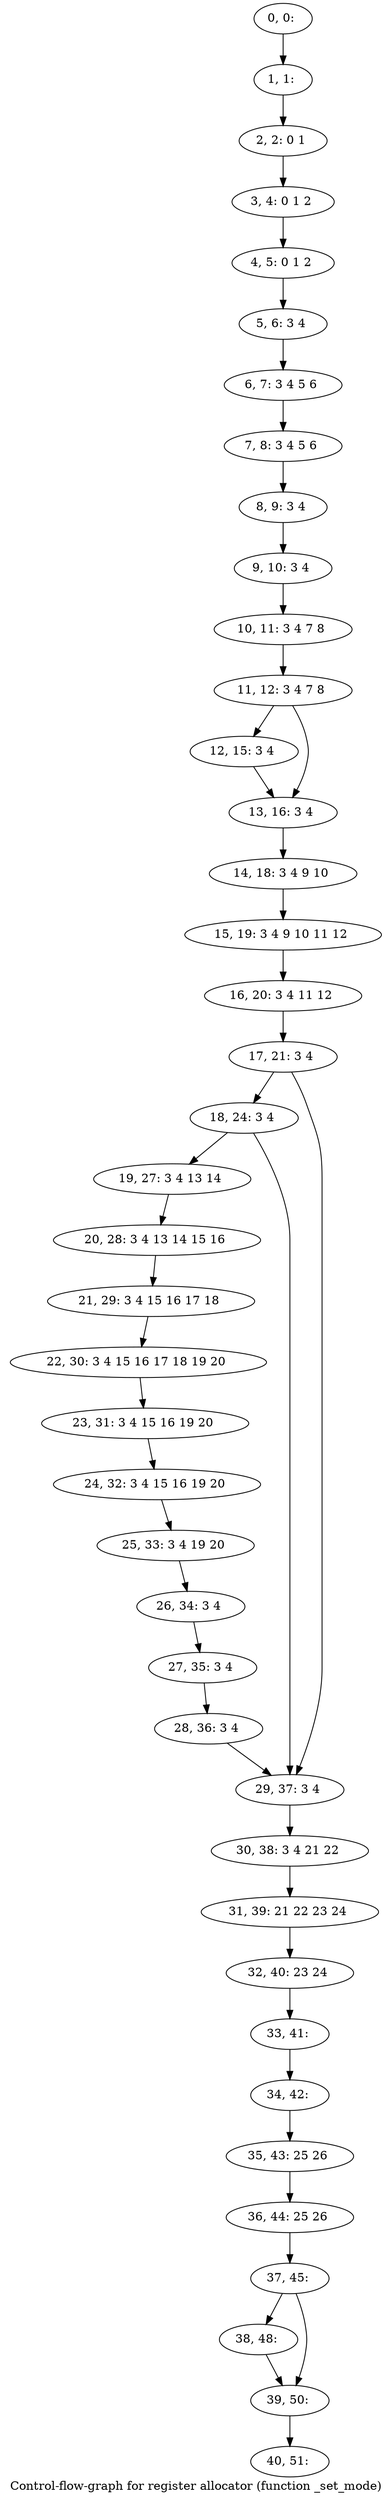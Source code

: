 digraph G {
graph [label="Control-flow-graph for register allocator (function _set_mode)"]
0[label="0, 0: "];
1[label="1, 1: "];
2[label="2, 2: 0 1 "];
3[label="3, 4: 0 1 2 "];
4[label="4, 5: 0 1 2 "];
5[label="5, 6: 3 4 "];
6[label="6, 7: 3 4 5 6 "];
7[label="7, 8: 3 4 5 6 "];
8[label="8, 9: 3 4 "];
9[label="9, 10: 3 4 "];
10[label="10, 11: 3 4 7 8 "];
11[label="11, 12: 3 4 7 8 "];
12[label="12, 15: 3 4 "];
13[label="13, 16: 3 4 "];
14[label="14, 18: 3 4 9 10 "];
15[label="15, 19: 3 4 9 10 11 12 "];
16[label="16, 20: 3 4 11 12 "];
17[label="17, 21: 3 4 "];
18[label="18, 24: 3 4 "];
19[label="19, 27: 3 4 13 14 "];
20[label="20, 28: 3 4 13 14 15 16 "];
21[label="21, 29: 3 4 15 16 17 18 "];
22[label="22, 30: 3 4 15 16 17 18 19 20 "];
23[label="23, 31: 3 4 15 16 19 20 "];
24[label="24, 32: 3 4 15 16 19 20 "];
25[label="25, 33: 3 4 19 20 "];
26[label="26, 34: 3 4 "];
27[label="27, 35: 3 4 "];
28[label="28, 36: 3 4 "];
29[label="29, 37: 3 4 "];
30[label="30, 38: 3 4 21 22 "];
31[label="31, 39: 21 22 23 24 "];
32[label="32, 40: 23 24 "];
33[label="33, 41: "];
34[label="34, 42: "];
35[label="35, 43: 25 26 "];
36[label="36, 44: 25 26 "];
37[label="37, 45: "];
38[label="38, 48: "];
39[label="39, 50: "];
40[label="40, 51: "];
0->1 ;
1->2 ;
2->3 ;
3->4 ;
4->5 ;
5->6 ;
6->7 ;
7->8 ;
8->9 ;
9->10 ;
10->11 ;
11->12 ;
11->13 ;
12->13 ;
13->14 ;
14->15 ;
15->16 ;
16->17 ;
17->18 ;
17->29 ;
18->19 ;
18->29 ;
19->20 ;
20->21 ;
21->22 ;
22->23 ;
23->24 ;
24->25 ;
25->26 ;
26->27 ;
27->28 ;
28->29 ;
29->30 ;
30->31 ;
31->32 ;
32->33 ;
33->34 ;
34->35 ;
35->36 ;
36->37 ;
37->38 ;
37->39 ;
38->39 ;
39->40 ;
}
